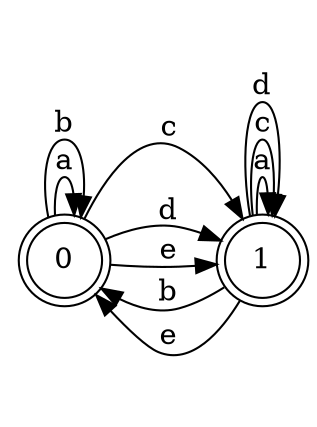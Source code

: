 digraph n2_9 {
__start0 [label="" shape="none"];

rankdir=LR;
size="8,5";

s0 [style="rounded,filled", color="black", fillcolor="white" shape="doublecircle", label="0"];
s1 [style="rounded,filled", color="black", fillcolor="white" shape="doublecircle", label="1"];
s0 -> s0 [label="a"];
s0 -> s0 [label="b"];
s0 -> s1 [label="c"];
s0 -> s1 [label="d"];
s0 -> s1 [label="e"];
s1 -> s1 [label="a"];
s1 -> s0 [label="b"];
s1 -> s1 [label="c"];
s1 -> s1 [label="d"];
s1 -> s0 [label="e"];

}
